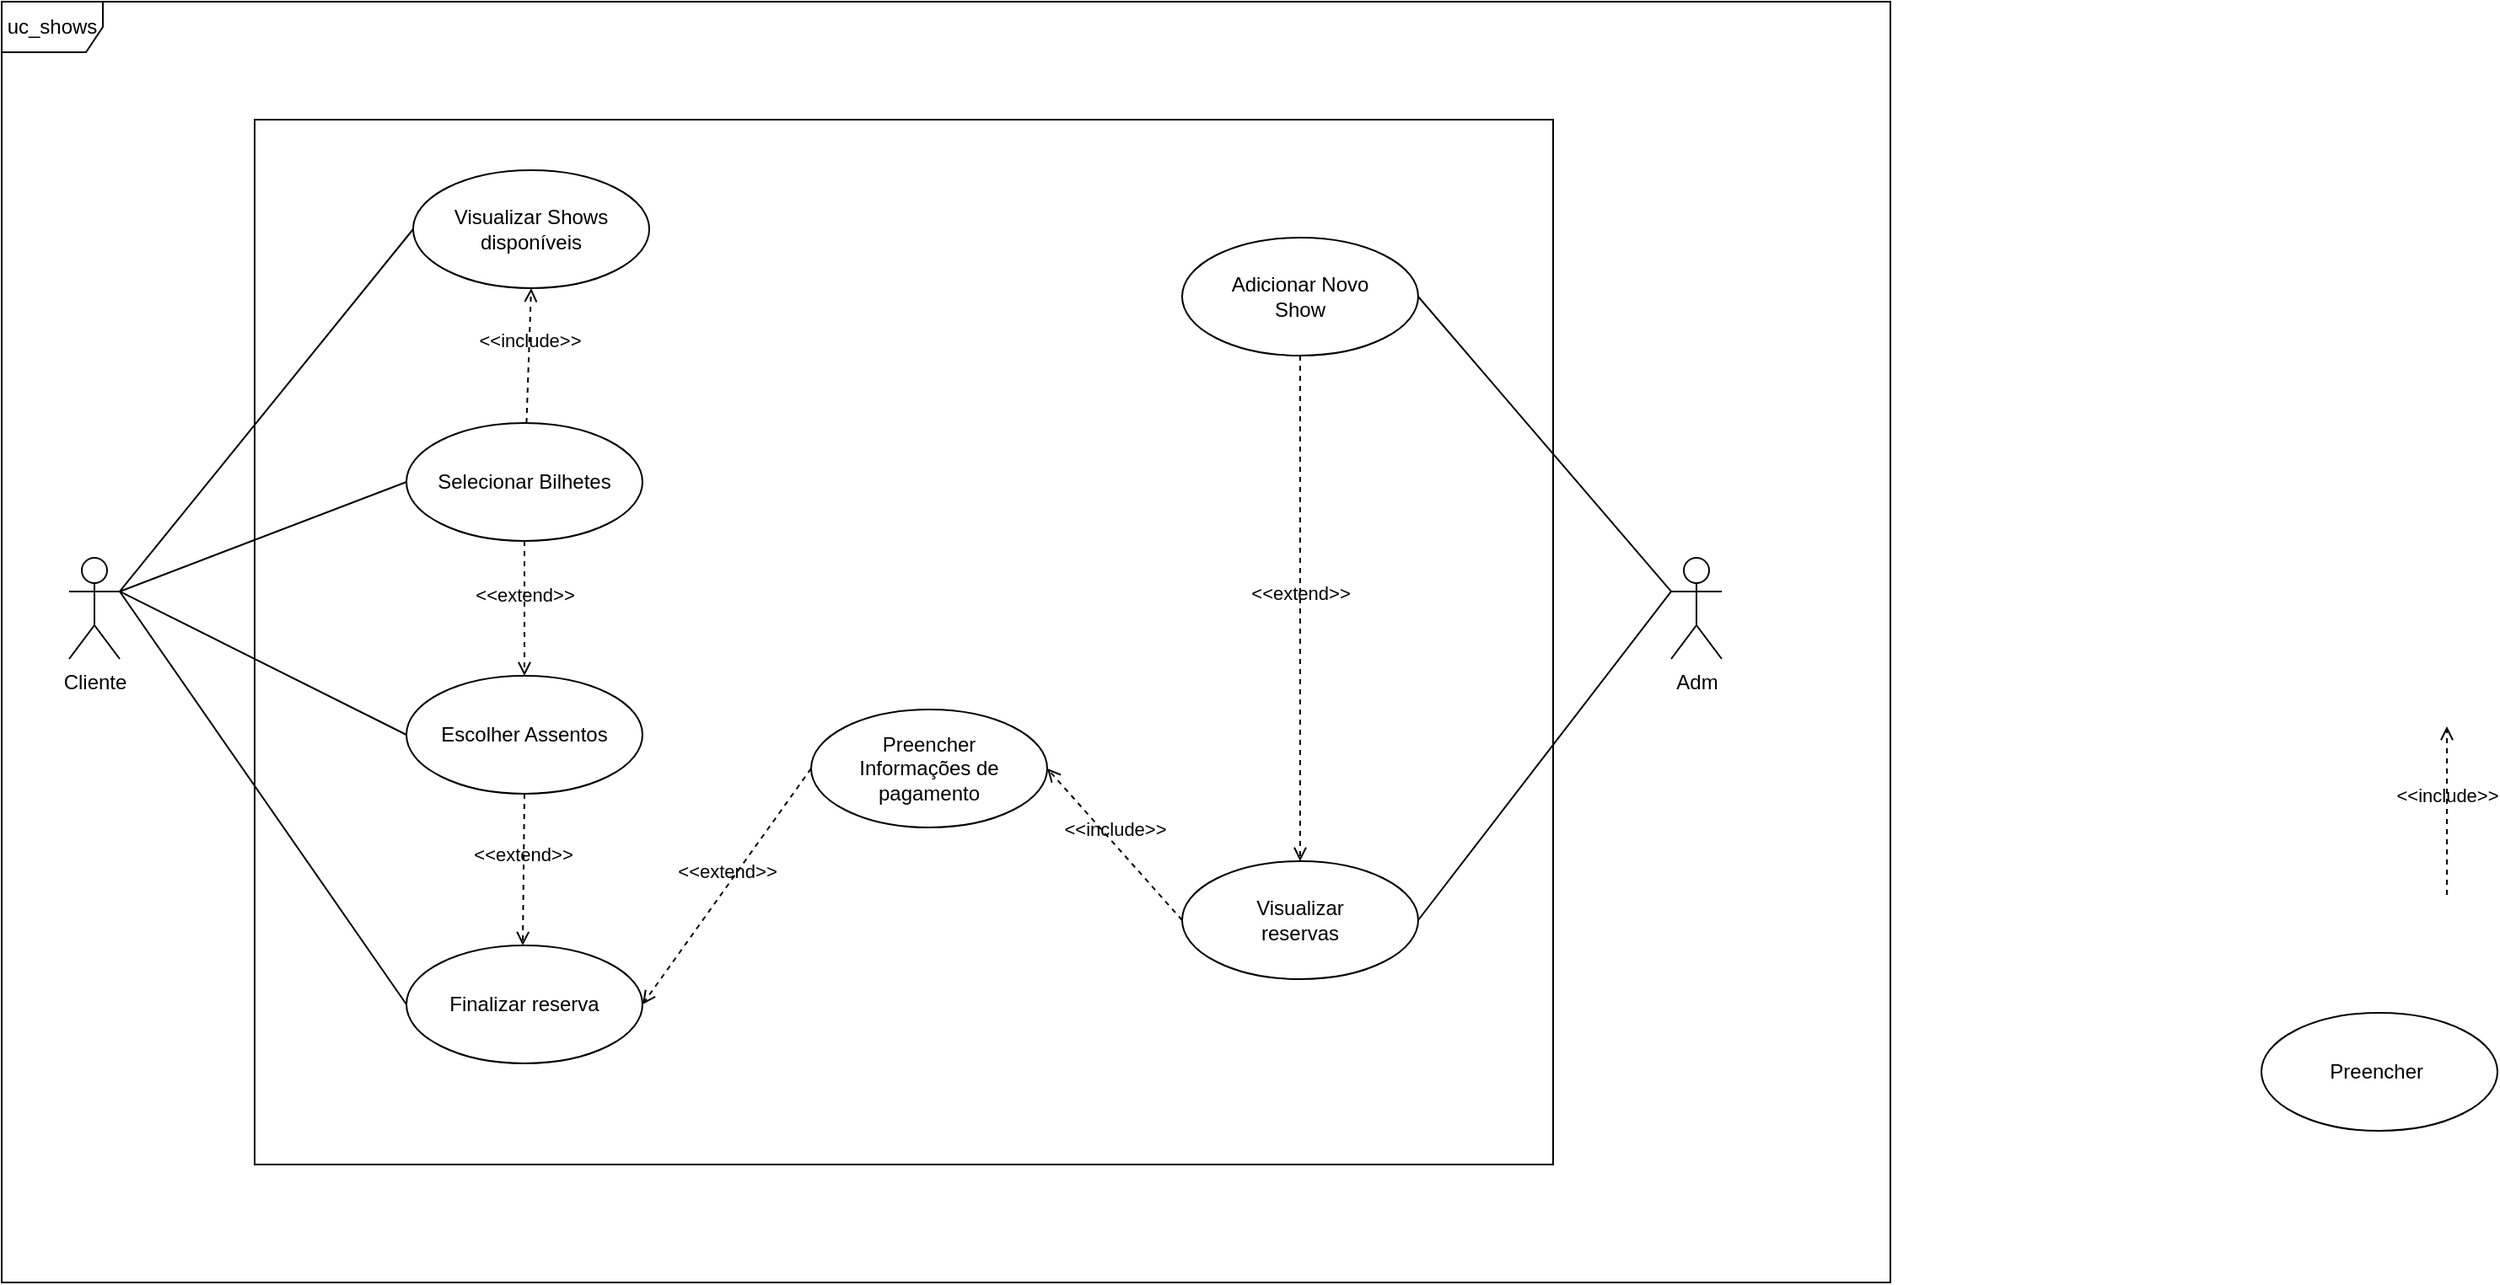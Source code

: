 <mxfile version="21.6.9" type="github">
  <diagram name="Página-1" id="OyHrMm_QhPNNxFdXPSwV">
    <mxGraphModel dx="1363" dy="2049" grid="1" gridSize="10" guides="1" tooltips="1" connect="1" arrows="1" fold="1" page="1" pageScale="1" pageWidth="827" pageHeight="1169" math="0" shadow="0">
      <root>
        <mxCell id="0" />
        <mxCell id="1" parent="0" />
        <mxCell id="Dy-57VyFhOuvi9j7-4jr-33" value="" style="rounded=0;whiteSpace=wrap;html=1;" vertex="1" parent="1">
          <mxGeometry x="180" y="-40" width="770" height="620" as="geometry" />
        </mxCell>
        <mxCell id="Dy-57VyFhOuvi9j7-4jr-1" value="Cliente" style="shape=umlActor;verticalLabelPosition=bottom;verticalAlign=top;html=1;outlineConnect=0;" vertex="1" parent="1">
          <mxGeometry x="70" y="220" width="30" height="60" as="geometry" />
        </mxCell>
        <mxCell id="Dy-57VyFhOuvi9j7-4jr-2" value="Adm" style="shape=umlActor;verticalLabelPosition=bottom;verticalAlign=top;html=1;outlineConnect=0;" vertex="1" parent="1">
          <mxGeometry x="1020" y="220" width="30" height="60" as="geometry" />
        </mxCell>
        <mxCell id="Dy-57VyFhOuvi9j7-4jr-3" value="Visualizar Shows&lt;br&gt;disponíveis" style="ellipse;whiteSpace=wrap;html=1;" vertex="1" parent="1">
          <mxGeometry x="274" y="-10" width="140" height="70" as="geometry" />
        </mxCell>
        <mxCell id="Dy-57VyFhOuvi9j7-4jr-4" value="Selecionar Bilhetes" style="ellipse;whiteSpace=wrap;html=1;" vertex="1" parent="1">
          <mxGeometry x="270" y="140" width="140" height="70" as="geometry" />
        </mxCell>
        <mxCell id="Dy-57VyFhOuvi9j7-4jr-5" value="Escolher Assentos" style="ellipse;whiteSpace=wrap;html=1;" vertex="1" parent="1">
          <mxGeometry x="270" y="290" width="140" height="70" as="geometry" />
        </mxCell>
        <mxCell id="Dy-57VyFhOuvi9j7-4jr-6" value="Finalizar reserva" style="ellipse;whiteSpace=wrap;html=1;" vertex="1" parent="1">
          <mxGeometry x="270" y="450" width="140" height="70" as="geometry" />
        </mxCell>
        <mxCell id="Dy-57VyFhOuvi9j7-4jr-7" value="Adicionar Novo&lt;br&gt;Show" style="ellipse;whiteSpace=wrap;html=1;" vertex="1" parent="1">
          <mxGeometry x="730" y="30" width="140" height="70" as="geometry" />
        </mxCell>
        <mxCell id="Dy-57VyFhOuvi9j7-4jr-8" value="Visualizar&lt;br&gt;reservas" style="ellipse;whiteSpace=wrap;html=1;" vertex="1" parent="1">
          <mxGeometry x="730" y="400" width="140" height="70" as="geometry" />
        </mxCell>
        <mxCell id="Dy-57VyFhOuvi9j7-4jr-11" value="" style="endArrow=none;html=1;rounded=0;exitX=1;exitY=0.333;exitDx=0;exitDy=0;exitPerimeter=0;entryX=0;entryY=0.5;entryDx=0;entryDy=0;" edge="1" parent="1" source="Dy-57VyFhOuvi9j7-4jr-1" target="Dy-57VyFhOuvi9j7-4jr-3">
          <mxGeometry width="50" height="50" relative="1" as="geometry">
            <mxPoint x="120" y="190" as="sourcePoint" />
            <mxPoint x="170" y="140" as="targetPoint" />
          </mxGeometry>
        </mxCell>
        <mxCell id="Dy-57VyFhOuvi9j7-4jr-12" value="" style="endArrow=none;html=1;rounded=0;exitX=1;exitY=0.333;exitDx=0;exitDy=0;exitPerimeter=0;entryX=0;entryY=0.5;entryDx=0;entryDy=0;" edge="1" parent="1" source="Dy-57VyFhOuvi9j7-4jr-1" target="Dy-57VyFhOuvi9j7-4jr-4">
          <mxGeometry width="50" height="50" relative="1" as="geometry">
            <mxPoint x="130" y="200" as="sourcePoint" />
            <mxPoint x="180" y="150" as="targetPoint" />
          </mxGeometry>
        </mxCell>
        <mxCell id="Dy-57VyFhOuvi9j7-4jr-13" value="" style="endArrow=none;html=1;rounded=0;exitX=1;exitY=0.333;exitDx=0;exitDy=0;exitPerimeter=0;entryX=0;entryY=0.5;entryDx=0;entryDy=0;" edge="1" parent="1" source="Dy-57VyFhOuvi9j7-4jr-1" target="Dy-57VyFhOuvi9j7-4jr-5">
          <mxGeometry width="50" height="50" relative="1" as="geometry">
            <mxPoint x="140" y="210" as="sourcePoint" />
            <mxPoint x="190" y="160" as="targetPoint" />
          </mxGeometry>
        </mxCell>
        <mxCell id="Dy-57VyFhOuvi9j7-4jr-14" value="" style="endArrow=none;html=1;rounded=0;exitX=1;exitY=0.333;exitDx=0;exitDy=0;exitPerimeter=0;entryX=0;entryY=0.5;entryDx=0;entryDy=0;" edge="1" parent="1" source="Dy-57VyFhOuvi9j7-4jr-1" target="Dy-57VyFhOuvi9j7-4jr-6">
          <mxGeometry width="50" height="50" relative="1" as="geometry">
            <mxPoint x="150" y="220" as="sourcePoint" />
            <mxPoint x="200" y="170" as="targetPoint" />
          </mxGeometry>
        </mxCell>
        <mxCell id="Dy-57VyFhOuvi9j7-4jr-15" value="" style="endArrow=none;html=1;rounded=0;exitX=1;exitY=0.5;exitDx=0;exitDy=0;entryX=0;entryY=0.333;entryDx=0;entryDy=0;entryPerimeter=0;" edge="1" parent="1" source="Dy-57VyFhOuvi9j7-4jr-7" target="Dy-57VyFhOuvi9j7-4jr-2">
          <mxGeometry width="50" height="50" relative="1" as="geometry">
            <mxPoint x="630" y="680" as="sourcePoint" />
            <mxPoint x="930" y="240" as="targetPoint" />
          </mxGeometry>
        </mxCell>
        <mxCell id="Dy-57VyFhOuvi9j7-4jr-16" value="" style="endArrow=none;html=1;rounded=0;entryX=0;entryY=0.333;entryDx=0;entryDy=0;entryPerimeter=0;exitX=1;exitY=0.5;exitDx=0;exitDy=0;" edge="1" parent="1" source="Dy-57VyFhOuvi9j7-4jr-8" target="Dy-57VyFhOuvi9j7-4jr-2">
          <mxGeometry width="50" height="50" relative="1" as="geometry">
            <mxPoint x="640" y="690" as="sourcePoint" />
            <mxPoint x="700" y="190" as="targetPoint" />
          </mxGeometry>
        </mxCell>
        <mxCell id="Dy-57VyFhOuvi9j7-4jr-21" value="Preencher&lt;br&gt;Informações de pagamento" style="ellipse;whiteSpace=wrap;html=1;" vertex="1" parent="1">
          <mxGeometry x="510" y="310" width="140" height="70" as="geometry" />
        </mxCell>
        <mxCell id="Dy-57VyFhOuvi9j7-4jr-23" value="Preencher&amp;nbsp;" style="ellipse;whiteSpace=wrap;html=1;" vertex="1" parent="1">
          <mxGeometry x="1370" y="490" width="140" height="70" as="geometry" />
        </mxCell>
        <mxCell id="Dy-57VyFhOuvi9j7-4jr-24" value="&amp;lt;&amp;lt;include&amp;gt;&amp;gt;" style="html=1;verticalAlign=bottom;labelBackgroundColor=none;endArrow=open;endFill=0;dashed=1;rounded=0;exitX=0;exitY=0.5;exitDx=0;exitDy=0;entryX=1;entryY=0.5;entryDx=0;entryDy=0;" edge="1" parent="1" source="Dy-57VyFhOuvi9j7-4jr-8" target="Dy-57VyFhOuvi9j7-4jr-21">
          <mxGeometry width="160" relative="1" as="geometry">
            <mxPoint x="700" y="180" as="sourcePoint" />
            <mxPoint x="670" y="245" as="targetPoint" />
          </mxGeometry>
        </mxCell>
        <mxCell id="Dy-57VyFhOuvi9j7-4jr-25" value="&amp;lt;&amp;lt;extend&amp;gt;&amp;gt;" style="html=1;verticalAlign=bottom;labelBackgroundColor=none;endArrow=open;endFill=0;dashed=1;rounded=0;exitX=0;exitY=0.5;exitDx=0;exitDy=0;entryX=1;entryY=0.5;entryDx=0;entryDy=0;" edge="1" parent="1" source="Dy-57VyFhOuvi9j7-4jr-21" target="Dy-57VyFhOuvi9j7-4jr-6">
          <mxGeometry width="160" relative="1" as="geometry">
            <mxPoint x="480" y="90" as="sourcePoint" />
            <mxPoint x="640" y="90" as="targetPoint" />
          </mxGeometry>
        </mxCell>
        <mxCell id="Dy-57VyFhOuvi9j7-4jr-26" value="&amp;lt;&amp;lt;include&amp;gt;&amp;gt;" style="html=1;verticalAlign=bottom;labelBackgroundColor=none;endArrow=open;endFill=0;dashed=1;rounded=0;" edge="1" parent="1">
          <mxGeometry width="160" relative="1" as="geometry">
            <mxPoint x="1480" y="420" as="sourcePoint" />
            <mxPoint x="1480" y="320" as="targetPoint" />
          </mxGeometry>
        </mxCell>
        <mxCell id="Dy-57VyFhOuvi9j7-4jr-29" value="&amp;lt;&amp;lt;include&amp;gt;&amp;gt;" style="html=1;verticalAlign=bottom;labelBackgroundColor=none;endArrow=open;endFill=0;dashed=1;rounded=0;entryX=0.5;entryY=1;entryDx=0;entryDy=0;" edge="1" parent="1" source="Dy-57VyFhOuvi9j7-4jr-4" target="Dy-57VyFhOuvi9j7-4jr-3">
          <mxGeometry width="160" relative="1" as="geometry">
            <mxPoint x="420" y="150" as="sourcePoint" />
            <mxPoint x="420" y="70" as="targetPoint" />
          </mxGeometry>
        </mxCell>
        <mxCell id="Dy-57VyFhOuvi9j7-4jr-30" value="&amp;lt;&amp;lt;extend&amp;gt;&amp;gt;" style="html=1;verticalAlign=bottom;labelBackgroundColor=none;endArrow=open;endFill=0;dashed=1;rounded=0;exitX=0.5;exitY=1;exitDx=0;exitDy=0;entryX=0.5;entryY=0;entryDx=0;entryDy=0;" edge="1" parent="1" source="Dy-57VyFhOuvi9j7-4jr-7" target="Dy-57VyFhOuvi9j7-4jr-8">
          <mxGeometry width="160" relative="1" as="geometry">
            <mxPoint x="880" y="170" as="sourcePoint" />
            <mxPoint x="780" y="310" as="targetPoint" />
          </mxGeometry>
        </mxCell>
        <mxCell id="Dy-57VyFhOuvi9j7-4jr-34" value="uc_shows" style="shape=umlFrame;whiteSpace=wrap;html=1;pointerEvents=0;" vertex="1" parent="1">
          <mxGeometry x="30" y="-110" width="1120" height="760" as="geometry" />
        </mxCell>
        <mxCell id="Dy-57VyFhOuvi9j7-4jr-35" value="&amp;lt;&amp;lt;extend&amp;gt;&amp;gt;" style="html=1;verticalAlign=bottom;labelBackgroundColor=none;endArrow=open;endFill=0;dashed=1;rounded=0;exitX=0.5;exitY=1;exitDx=0;exitDy=0;" edge="1" parent="1" source="Dy-57VyFhOuvi9j7-4jr-5">
          <mxGeometry x="0.016" width="160" relative="1" as="geometry">
            <mxPoint x="339.29" y="370" as="sourcePoint" />
            <mxPoint x="339" y="450" as="targetPoint" />
            <mxPoint as="offset" />
          </mxGeometry>
        </mxCell>
        <mxCell id="Dy-57VyFhOuvi9j7-4jr-36" value="&amp;lt;&amp;lt;extend&amp;gt;&amp;gt;" style="html=1;verticalAlign=bottom;labelBackgroundColor=none;endArrow=open;endFill=0;dashed=1;rounded=0;exitX=0.5;exitY=1;exitDx=0;exitDy=0;" edge="1" parent="1" source="Dy-57VyFhOuvi9j7-4jr-4">
          <mxGeometry x="0.016" width="160" relative="1" as="geometry">
            <mxPoint x="345" y="200" as="sourcePoint" />
            <mxPoint x="340" y="290" as="targetPoint" />
            <mxPoint as="offset" />
          </mxGeometry>
        </mxCell>
      </root>
    </mxGraphModel>
  </diagram>
</mxfile>
